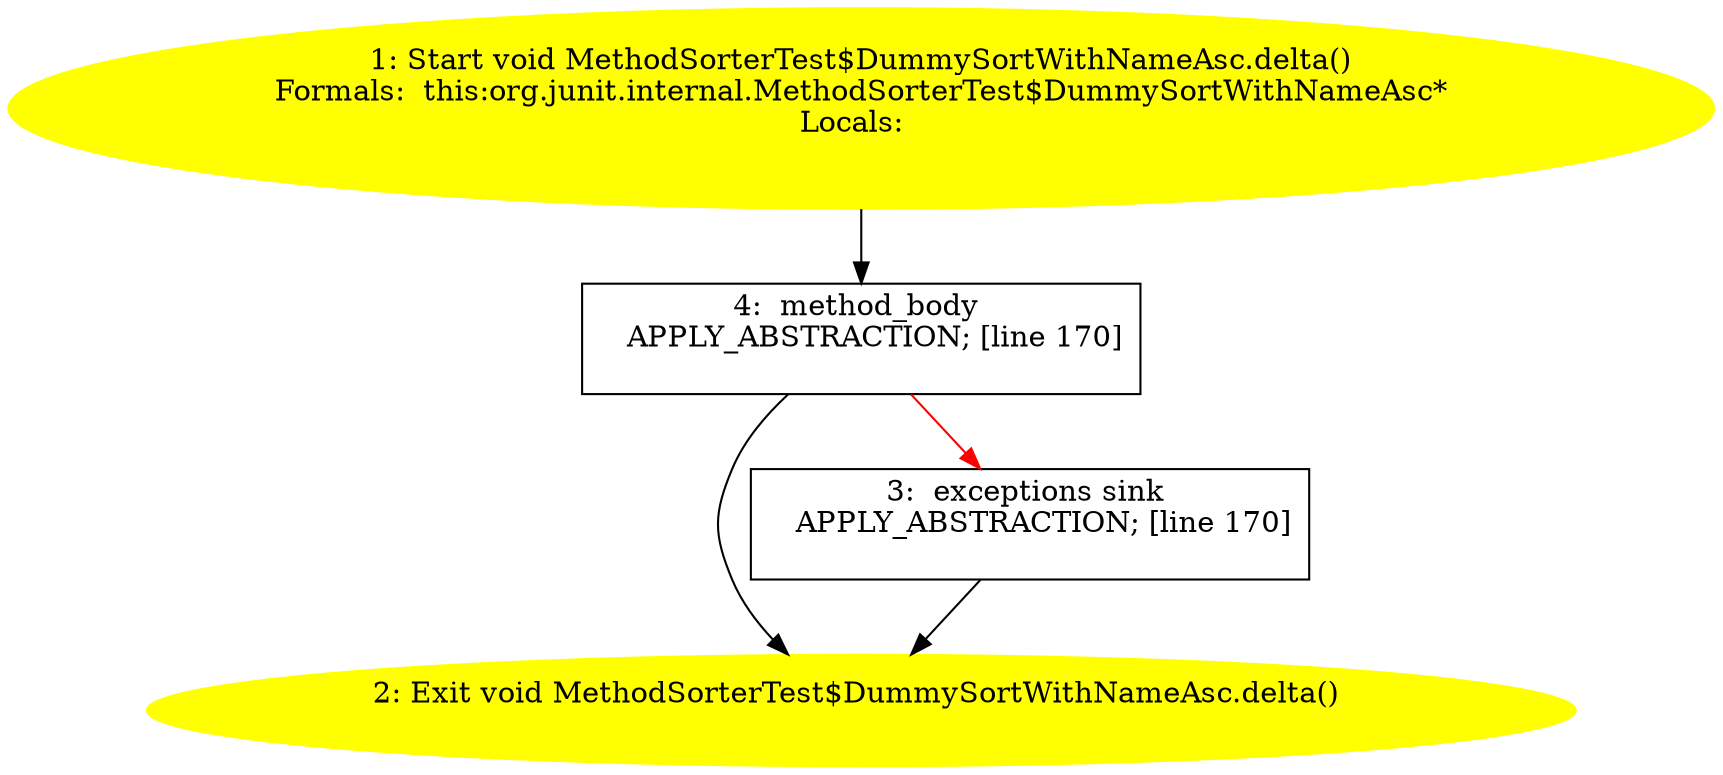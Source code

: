 /* @generated */
digraph cfg {
"org.junit.internal.MethodSorterTest$DummySortWithNameAsc.delta():void.c536f48e621191a9139dff52b01d0e6e_1" [label="1: Start void MethodSorterTest$DummySortWithNameAsc.delta()\nFormals:  this:org.junit.internal.MethodSorterTest$DummySortWithNameAsc*\nLocals:  \n  " color=yellow style=filled]
	

	 "org.junit.internal.MethodSorterTest$DummySortWithNameAsc.delta():void.c536f48e621191a9139dff52b01d0e6e_1" -> "org.junit.internal.MethodSorterTest$DummySortWithNameAsc.delta():void.c536f48e621191a9139dff52b01d0e6e_4" ;
"org.junit.internal.MethodSorterTest$DummySortWithNameAsc.delta():void.c536f48e621191a9139dff52b01d0e6e_2" [label="2: Exit void MethodSorterTest$DummySortWithNameAsc.delta() \n  " color=yellow style=filled]
	

"org.junit.internal.MethodSorterTest$DummySortWithNameAsc.delta():void.c536f48e621191a9139dff52b01d0e6e_3" [label="3:  exceptions sink \n   APPLY_ABSTRACTION; [line 170]\n " shape="box"]
	

	 "org.junit.internal.MethodSorterTest$DummySortWithNameAsc.delta():void.c536f48e621191a9139dff52b01d0e6e_3" -> "org.junit.internal.MethodSorterTest$DummySortWithNameAsc.delta():void.c536f48e621191a9139dff52b01d0e6e_2" ;
"org.junit.internal.MethodSorterTest$DummySortWithNameAsc.delta():void.c536f48e621191a9139dff52b01d0e6e_4" [label="4:  method_body \n   APPLY_ABSTRACTION; [line 170]\n " shape="box"]
	

	 "org.junit.internal.MethodSorterTest$DummySortWithNameAsc.delta():void.c536f48e621191a9139dff52b01d0e6e_4" -> "org.junit.internal.MethodSorterTest$DummySortWithNameAsc.delta():void.c536f48e621191a9139dff52b01d0e6e_2" ;
	 "org.junit.internal.MethodSorterTest$DummySortWithNameAsc.delta():void.c536f48e621191a9139dff52b01d0e6e_4" -> "org.junit.internal.MethodSorterTest$DummySortWithNameAsc.delta():void.c536f48e621191a9139dff52b01d0e6e_3" [color="red" ];
}
